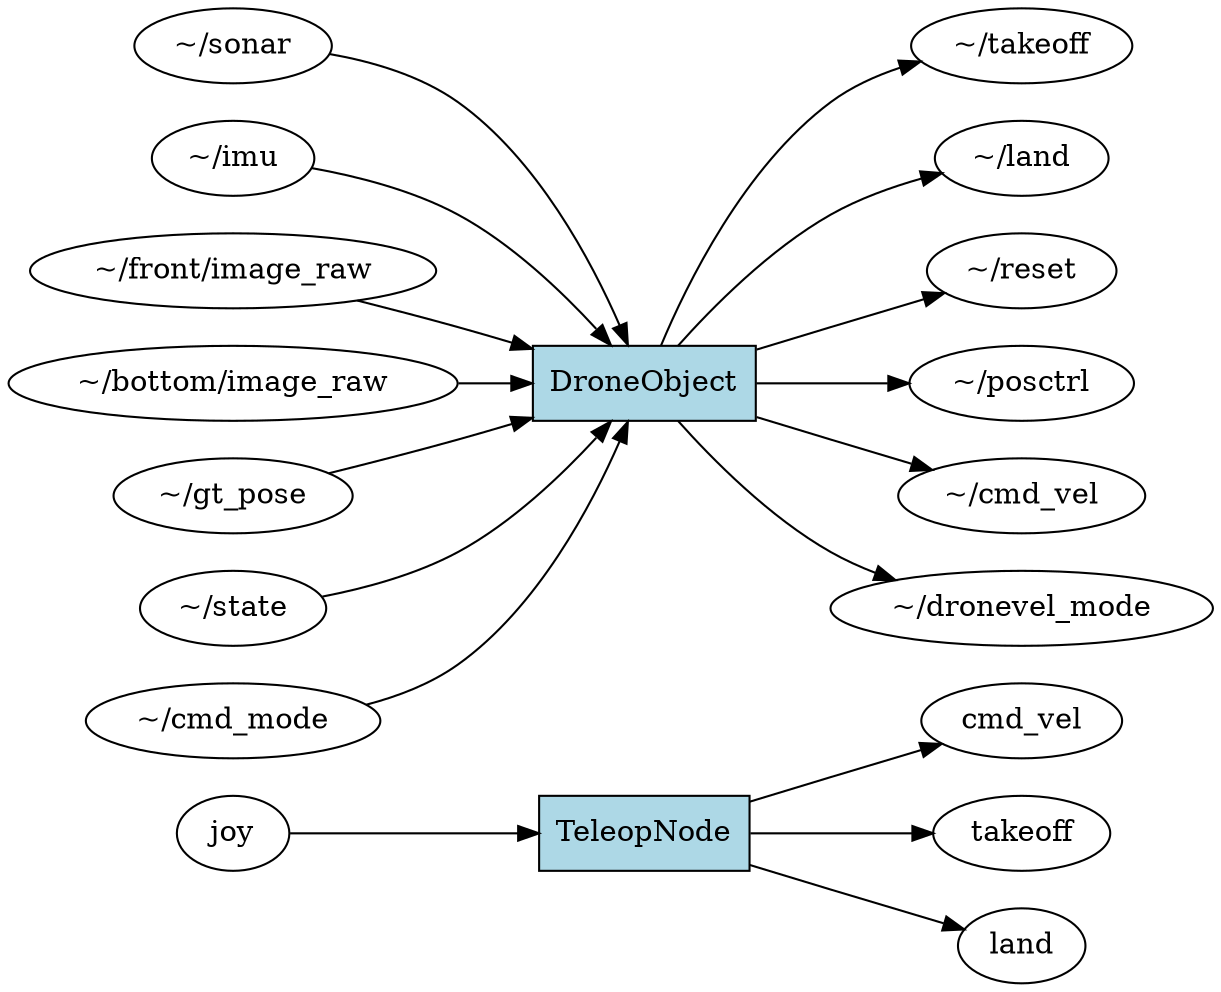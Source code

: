 digraph ROS2_Computation_Graph {
  rankdir=LR;
  node [shape=box, style=filled, fillcolor=lightgray];
  "joy" [shape=ellipse, fillcolor=white];
  "joy" -> "TeleopNode";
  "cmd_vel" [shape=ellipse, fillcolor=white];
  "TeleopNode" -> "cmd_vel";
  "takeoff" [shape=ellipse, fillcolor=white];
  "TeleopNode" -> "takeoff";
  "land" [shape=ellipse, fillcolor=white];
  "TeleopNode" -> "land";
  "~/takeoff" [shape=ellipse, fillcolor=white];
  "DroneObject" -> "~/takeoff";
  "~/land" [shape=ellipse, fillcolor=white];
  "DroneObject" -> "~/land";
  "~/reset" [shape=ellipse, fillcolor=white];
  "DroneObject" -> "~/reset";
  "~/posctrl" [shape=ellipse, fillcolor=white];
  "DroneObject" -> "~/posctrl";
  "~/cmd_vel" [shape=ellipse, fillcolor=white];
  "DroneObject" -> "~/cmd_vel";
  "~/dronevel_mode" [shape=ellipse, fillcolor=white];
  "DroneObject" -> "~/dronevel_mode";
  "~/sonar" [shape=ellipse, fillcolor=white];
  "~/sonar" -> "DroneObject";
  "~/imu" [shape=ellipse, fillcolor=white];
  "~/imu" -> "DroneObject";
  "~/front/image_raw" [shape=ellipse, fillcolor=white];
  "~/front/image_raw" -> "DroneObject";
  "~/bottom/image_raw" [shape=ellipse, fillcolor=white];
  "~/bottom/image_raw" -> "DroneObject";
  "~/gt_pose" [shape=ellipse, fillcolor=white];
  "~/gt_pose" -> "DroneObject";
  "~/state" [shape=ellipse, fillcolor=white];
  "~/state" -> "DroneObject";
  "~/cmd_mode" [shape=ellipse, fillcolor=white];
  "~/cmd_mode" -> "DroneObject";
  "DroneObject" [shape=box, fillcolor=lightblue];
  "TeleopNode" [shape=box, fillcolor=lightblue];
}